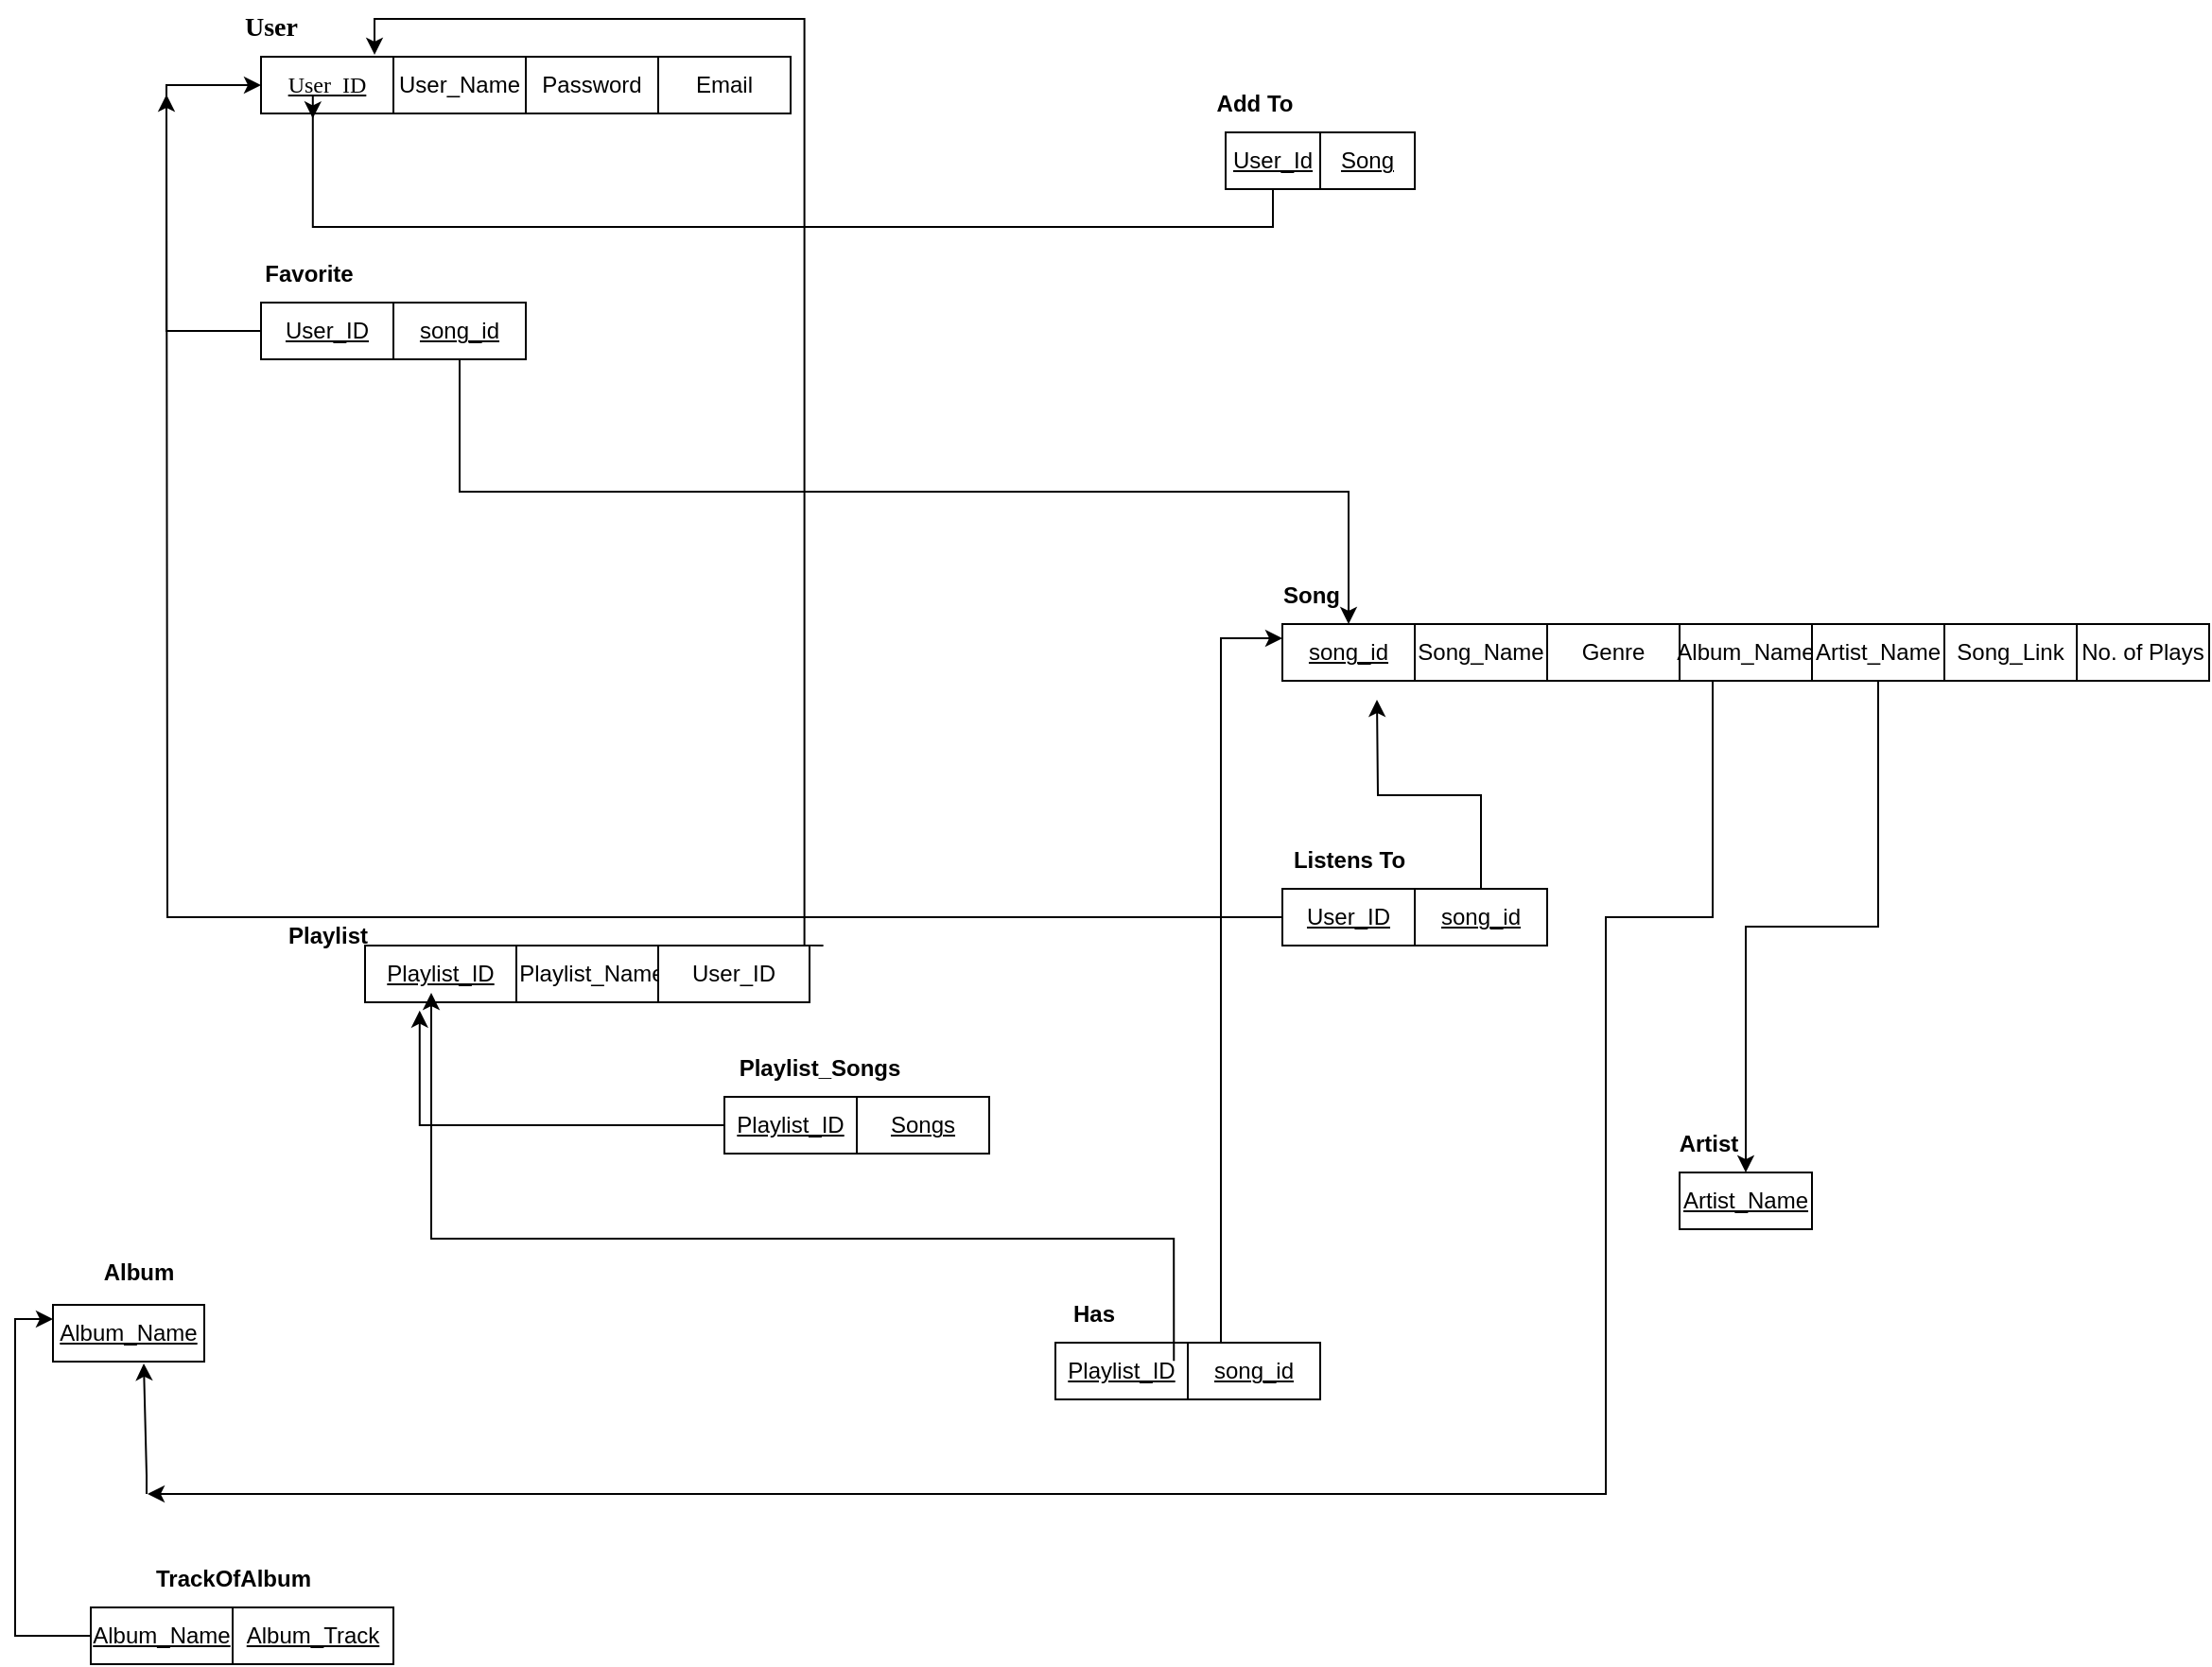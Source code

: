 <mxfile version="22.1.7" type="device">
  <diagram id="R2lEEEUBdFMjLlhIrx00" name="Page-1">
    <mxGraphModel dx="1938" dy="1013" grid="1" gridSize="10" guides="1" tooltips="1" connect="1" arrows="1" fold="1" page="1" pageScale="1" pageWidth="1200" pageHeight="1920" math="0" shadow="0" extFonts="Permanent Marker^https://fonts.googleapis.com/css?family=Permanent+Marker">
      <root>
        <mxCell id="0" />
        <mxCell id="1" parent="0" />
        <mxCell id="sWb-kKHQS2T5jUIIVBgP-8" value="&lt;font face=&quot;Times New Roman&quot;&gt;&lt;u&gt;User_ID&lt;/u&gt;&lt;/font&gt;" style="rounded=0;whiteSpace=wrap;html=1;" parent="1" vertex="1">
          <mxGeometry x="160" y="270" width="70" height="30" as="geometry" />
        </mxCell>
        <mxCell id="sWb-kKHQS2T5jUIIVBgP-16" value="User_Name" style="rounded=0;whiteSpace=wrap;html=1;" parent="1" vertex="1">
          <mxGeometry x="230" y="270" width="70" height="30" as="geometry" />
        </mxCell>
        <mxCell id="sWb-kKHQS2T5jUIIVBgP-17" value="Password" style="rounded=0;whiteSpace=wrap;html=1;" parent="1" vertex="1">
          <mxGeometry x="300" y="270" width="70" height="30" as="geometry" />
        </mxCell>
        <mxCell id="sWb-kKHQS2T5jUIIVBgP-18" value="Email" style="rounded=0;whiteSpace=wrap;html=1;" parent="1" vertex="1">
          <mxGeometry x="370" y="270" width="70" height="30" as="geometry" />
        </mxCell>
        <mxCell id="sWb-kKHQS2T5jUIIVBgP-22" value="&lt;font style=&quot;font-size: 14px;&quot; face=&quot;Times New Roman&quot;&gt;&lt;b&gt;User&lt;/b&gt;&lt;/font&gt;" style="text;html=1;align=center;verticalAlign=middle;resizable=0;points=[];autosize=1;strokeColor=none;fillColor=none;" parent="1" vertex="1">
          <mxGeometry x="140" y="240" width="50" height="30" as="geometry" />
        </mxCell>
        <mxCell id="sWb-kKHQS2T5jUIIVBgP-33" style="edgeStyle=orthogonalEdgeStyle;rounded=0;orthogonalLoop=1;jettySize=auto;html=1;exitX=0;exitY=0.5;exitDx=0;exitDy=0;entryX=0;entryY=0.5;entryDx=0;entryDy=0;" parent="1" source="sWb-kKHQS2T5jUIIVBgP-23" target="sWb-kKHQS2T5jUIIVBgP-8" edge="1">
          <mxGeometry relative="1" as="geometry">
            <mxPoint x="80" y="280" as="targetPoint" />
            <Array as="points">
              <mxPoint x="110" y="415" />
              <mxPoint x="110" y="285" />
            </Array>
          </mxGeometry>
        </mxCell>
        <mxCell id="sWb-kKHQS2T5jUIIVBgP-23" value="&lt;u&gt;User_ID&lt;/u&gt;" style="rounded=0;whiteSpace=wrap;html=1;" parent="1" vertex="1">
          <mxGeometry x="160" y="400" width="70" height="30" as="geometry" />
        </mxCell>
        <mxCell id="sWb-kKHQS2T5jUIIVBgP-27" value="&lt;b&gt;Favorite&lt;/b&gt;" style="text;html=1;align=center;verticalAlign=middle;resizable=0;points=[];autosize=1;strokeColor=none;fillColor=none;" parent="1" vertex="1">
          <mxGeometry x="150" y="370" width="70" height="30" as="geometry" />
        </mxCell>
        <mxCell id="PeeJ0ZpU5edJUtMFXC9y-1" style="edgeStyle=orthogonalEdgeStyle;rounded=0;orthogonalLoop=1;jettySize=auto;html=1;exitX=0.5;exitY=1;exitDx=0;exitDy=0;" edge="1" parent="1" source="sWb-kKHQS2T5jUIIVBgP-37" target="sWb-kKHQS2T5jUIIVBgP-82">
          <mxGeometry relative="1" as="geometry" />
        </mxCell>
        <mxCell id="sWb-kKHQS2T5jUIIVBgP-37" value="&lt;u&gt;song_id&lt;/u&gt;" style="rounded=0;whiteSpace=wrap;html=1;" parent="1" vertex="1">
          <mxGeometry x="230" y="400" width="70" height="30" as="geometry" />
        </mxCell>
        <mxCell id="sWb-kKHQS2T5jUIIVBgP-49" value="&lt;u&gt;Playlist_ID&lt;/u&gt;" style="rounded=0;whiteSpace=wrap;html=1;" parent="1" vertex="1">
          <mxGeometry x="215" y="740" width="80" height="30" as="geometry" />
        </mxCell>
        <mxCell id="sWb-kKHQS2T5jUIIVBgP-51" value="Playlist_Name" style="rounded=0;whiteSpace=wrap;html=1;" parent="1" vertex="1">
          <mxGeometry x="295" y="740" width="80" height="30" as="geometry" />
        </mxCell>
        <mxCell id="sWb-kKHQS2T5jUIIVBgP-61" style="edgeStyle=orthogonalEdgeStyle;rounded=0;orthogonalLoop=1;jettySize=auto;html=1;exitX=1;exitY=0;exitDx=0;exitDy=0;entryX=0.61;entryY=-0.033;entryDx=0;entryDy=0;entryPerimeter=0;" parent="1" edge="1">
          <mxGeometry relative="1" as="geometry">
            <mxPoint x="220.0" y="268.95" as="targetPoint" />
            <mxPoint x="457.3" y="739.94" as="sourcePoint" />
            <Array as="points">
              <mxPoint x="447.3" y="739.94" />
              <mxPoint x="447.3" y="249.94" />
              <mxPoint x="220.3" y="249.94" />
            </Array>
          </mxGeometry>
        </mxCell>
        <mxCell id="sWb-kKHQS2T5jUIIVBgP-53" value="User_ID" style="rounded=0;whiteSpace=wrap;html=1;" parent="1" vertex="1">
          <mxGeometry x="370" y="740" width="80" height="30" as="geometry" />
        </mxCell>
        <mxCell id="sWb-kKHQS2T5jUIIVBgP-54" value="&lt;b&gt;Playlist&lt;/b&gt;" style="text;html=1;align=center;verticalAlign=middle;resizable=0;points=[];autosize=1;strokeColor=none;fillColor=none;" parent="1" vertex="1">
          <mxGeometry x="160" y="720" width="70" height="30" as="geometry" />
        </mxCell>
        <mxCell id="sWb-kKHQS2T5jUIIVBgP-80" value="Song_Name" style="whiteSpace=wrap;html=1;" parent="1" vertex="1">
          <mxGeometry x="770" y="570" width="70" height="30" as="geometry" />
        </mxCell>
        <mxCell id="sWb-kKHQS2T5jUIIVBgP-81" value="Genre" style="whiteSpace=wrap;html=1;" parent="1" vertex="1">
          <mxGeometry x="840" y="570" width="70" height="30" as="geometry" />
        </mxCell>
        <mxCell id="sWb-kKHQS2T5jUIIVBgP-82" value="&lt;u&gt;song_id&lt;/u&gt;" style="whiteSpace=wrap;html=1;" parent="1" vertex="1">
          <mxGeometry x="700" y="570" width="70" height="30" as="geometry" />
        </mxCell>
        <mxCell id="sWb-kKHQS2T5jUIIVBgP-83" value="&lt;b&gt;Song&lt;/b&gt;" style="text;html=1;align=center;verticalAlign=middle;resizable=0;points=[];autosize=1;strokeColor=none;fillColor=none;" parent="1" vertex="1">
          <mxGeometry x="690" y="540" width="50" height="30" as="geometry" />
        </mxCell>
        <mxCell id="sWb-kKHQS2T5jUIIVBgP-92" style="edgeStyle=orthogonalEdgeStyle;rounded=0;orthogonalLoop=1;jettySize=auto;html=1;exitX=0;exitY=0.5;exitDx=0;exitDy=0;" parent="1" source="sWb-kKHQS2T5jUIIVBgP-88" edge="1">
          <mxGeometry relative="1" as="geometry">
            <mxPoint x="110" y="290" as="targetPoint" />
          </mxGeometry>
        </mxCell>
        <mxCell id="sWb-kKHQS2T5jUIIVBgP-88" value="&lt;u&gt;User_ID&lt;/u&gt;" style="whiteSpace=wrap;html=1;" parent="1" vertex="1">
          <mxGeometry x="700" y="710" width="70" height="30" as="geometry" />
        </mxCell>
        <mxCell id="sWb-kKHQS2T5jUIIVBgP-91" style="edgeStyle=orthogonalEdgeStyle;rounded=0;orthogonalLoop=1;jettySize=auto;html=1;exitX=0.5;exitY=0;exitDx=0;exitDy=0;" parent="1" source="sWb-kKHQS2T5jUIIVBgP-89" edge="1">
          <mxGeometry relative="1" as="geometry">
            <mxPoint x="750" y="610" as="targetPoint" />
          </mxGeometry>
        </mxCell>
        <mxCell id="sWb-kKHQS2T5jUIIVBgP-89" value="&lt;u&gt;song_id&lt;/u&gt;" style="whiteSpace=wrap;html=1;" parent="1" vertex="1">
          <mxGeometry x="770" y="710" width="70" height="30" as="geometry" />
        </mxCell>
        <mxCell id="sWb-kKHQS2T5jUIIVBgP-90" value="&lt;b&gt;Listens To&lt;/b&gt;" style="text;html=1;align=center;verticalAlign=middle;resizable=0;points=[];autosize=1;strokeColor=none;fillColor=none;" parent="1" vertex="1">
          <mxGeometry x="695" y="680" width="80" height="30" as="geometry" />
        </mxCell>
        <mxCell id="sWb-kKHQS2T5jUIIVBgP-93" value="&lt;b&gt;Has&lt;/b&gt;" style="text;html=1;align=center;verticalAlign=middle;resizable=0;points=[];autosize=1;strokeColor=none;fillColor=none;" parent="1" vertex="1">
          <mxGeometry x="575" y="920" width="50" height="30" as="geometry" />
        </mxCell>
        <mxCell id="sWb-kKHQS2T5jUIIVBgP-95" value="&lt;u&gt;Playlist_ID&lt;/u&gt;" style="whiteSpace=wrap;html=1;" parent="1" vertex="1">
          <mxGeometry x="580" y="950" width="70" height="30" as="geometry" />
        </mxCell>
        <mxCell id="sWb-kKHQS2T5jUIIVBgP-105" style="edgeStyle=orthogonalEdgeStyle;rounded=0;orthogonalLoop=1;jettySize=auto;html=1;exitX=0.25;exitY=0;exitDx=0;exitDy=0;entryX=0;entryY=0.25;entryDx=0;entryDy=0;" parent="1" source="sWb-kKHQS2T5jUIIVBgP-96" target="sWb-kKHQS2T5jUIIVBgP-82" edge="1">
          <mxGeometry relative="1" as="geometry">
            <mxPoint x="670" y="937" as="sourcePoint" />
            <mxPoint x="667.5" y="572" as="targetPoint" />
            <Array as="points">
              <mxPoint x="668" y="578" />
            </Array>
          </mxGeometry>
        </mxCell>
        <mxCell id="sWb-kKHQS2T5jUIIVBgP-96" value="&lt;u&gt;song_id&lt;/u&gt;" style="whiteSpace=wrap;html=1;" parent="1" vertex="1">
          <mxGeometry x="650" y="950" width="70" height="30" as="geometry" />
        </mxCell>
        <mxCell id="sWb-kKHQS2T5jUIIVBgP-97" value="&lt;b&gt;Album&lt;br&gt;&lt;br&gt;&lt;/b&gt;" style="text;html=1;align=center;verticalAlign=middle;resizable=0;points=[];autosize=1;strokeColor=none;fillColor=none;" parent="1" vertex="1">
          <mxGeometry x="65" y="900" width="60" height="40" as="geometry" />
        </mxCell>
        <mxCell id="sWb-kKHQS2T5jUIIVBgP-98" value="&lt;u&gt;Album_Name&lt;/u&gt;" style="whiteSpace=wrap;html=1;" parent="1" vertex="1">
          <mxGeometry x="50" y="930" width="80" height="30" as="geometry" />
        </mxCell>
        <mxCell id="WUZw7QtQylaXrKw1nTfn-1" style="edgeStyle=orthogonalEdgeStyle;rounded=0;orthogonalLoop=1;jettySize=auto;html=1;exitX=0.25;exitY=1;exitDx=0;exitDy=0;" parent="1" source="sWb-kKHQS2T5jUIIVBgP-100" edge="1">
          <mxGeometry relative="1" as="geometry">
            <mxPoint x="100" y="1030" as="targetPoint" />
            <Array as="points">
              <mxPoint x="928" y="725" />
              <mxPoint x="871" y="725" />
            </Array>
          </mxGeometry>
        </mxCell>
        <mxCell id="sWb-kKHQS2T5jUIIVBgP-100" value="Album_Name" style="whiteSpace=wrap;html=1;" parent="1" vertex="1">
          <mxGeometry x="910" y="570" width="70" height="30" as="geometry" />
        </mxCell>
        <mxCell id="sWb-kKHQS2T5jUIIVBgP-103" style="edgeStyle=orthogonalEdgeStyle;rounded=0;orthogonalLoop=1;jettySize=auto;html=1;exitX=0;exitY=0.5;exitDx=0;exitDy=0;entryX=0.842;entryY=1.011;entryDx=0;entryDy=0;entryPerimeter=0;" parent="1" edge="1">
          <mxGeometry relative="1" as="geometry">
            <mxPoint x="642.64" y="959.67" as="sourcePoint" />
            <mxPoint x="250.0" y="765.0" as="targetPoint" />
            <Array as="points">
              <mxPoint x="642.64" y="895" />
              <mxPoint x="249.64" y="895" />
            </Array>
          </mxGeometry>
        </mxCell>
        <mxCell id="sWb-kKHQS2T5jUIIVBgP-107" value="&lt;b&gt;TrackOfAlbum&lt;/b&gt;" style="text;html=1;align=center;verticalAlign=middle;resizable=0;points=[];autosize=1;strokeColor=none;fillColor=none;" parent="1" vertex="1">
          <mxGeometry x="90" y="1060" width="110" height="30" as="geometry" />
        </mxCell>
        <mxCell id="9DAEks7qnri7isAqnfsU-3" style="edgeStyle=orthogonalEdgeStyle;rounded=0;orthogonalLoop=1;jettySize=auto;html=1;exitX=0;exitY=0.5;exitDx=0;exitDy=0;entryX=0;entryY=0.25;entryDx=0;entryDy=0;" parent="1" source="sWb-kKHQS2T5jUIIVBgP-110" target="sWb-kKHQS2T5jUIIVBgP-98" edge="1">
          <mxGeometry relative="1" as="geometry" />
        </mxCell>
        <mxCell id="sWb-kKHQS2T5jUIIVBgP-110" value="&lt;u&gt;Album_Name&lt;/u&gt;" style="whiteSpace=wrap;html=1;" parent="1" vertex="1">
          <mxGeometry x="70" y="1090" width="75" height="30" as="geometry" />
        </mxCell>
        <mxCell id="sWb-kKHQS2T5jUIIVBgP-111" value="&lt;u&gt;Album_Track&lt;/u&gt;" style="whiteSpace=wrap;html=1;" parent="1" vertex="1">
          <mxGeometry x="145" y="1090" width="85" height="30" as="geometry" />
        </mxCell>
        <mxCell id="sWb-kKHQS2T5jUIIVBgP-120" style="edgeStyle=orthogonalEdgeStyle;rounded=0;orthogonalLoop=1;jettySize=auto;html=1;exitX=0.5;exitY=1;exitDx=0;exitDy=0;entryX=0.5;entryY=0;entryDx=0;entryDy=0;" parent="1" source="sWb-kKHQS2T5jUIIVBgP-116" target="sWb-kKHQS2T5jUIIVBgP-118" edge="1">
          <mxGeometry relative="1" as="geometry" />
        </mxCell>
        <mxCell id="sWb-kKHQS2T5jUIIVBgP-116" value="Artist_Name" style="whiteSpace=wrap;html=1;" parent="1" vertex="1">
          <mxGeometry x="980" y="570" width="70" height="30" as="geometry" />
        </mxCell>
        <mxCell id="sWb-kKHQS2T5jUIIVBgP-117" value="&lt;b&gt;Artist&lt;br&gt;&lt;/b&gt;" style="text;html=1;align=center;verticalAlign=middle;resizable=0;points=[];autosize=1;strokeColor=none;fillColor=none;" parent="1" vertex="1">
          <mxGeometry x="900" y="830" width="50" height="30" as="geometry" />
        </mxCell>
        <mxCell id="sWb-kKHQS2T5jUIIVBgP-118" value="&lt;u&gt;Artist_Name&lt;/u&gt;" style="whiteSpace=wrap;html=1;" parent="1" vertex="1">
          <mxGeometry x="910" y="860" width="70" height="30" as="geometry" />
        </mxCell>
        <mxCell id="WUZw7QtQylaXrKw1nTfn-7" value="" style="endArrow=classic;html=1;rounded=0;entryX=0.6;entryY=1.033;entryDx=0;entryDy=0;entryPerimeter=0;" parent="1" target="sWb-kKHQS2T5jUIIVBgP-98" edge="1">
          <mxGeometry width="50" height="50" relative="1" as="geometry">
            <mxPoint x="99.5" y="1030" as="sourcePoint" />
            <mxPoint x="100" y="970" as="targetPoint" />
            <Array as="points">
              <mxPoint x="99.5" y="1020" />
            </Array>
          </mxGeometry>
        </mxCell>
        <mxCell id="r94kBz4S62Lv9Xiqc5oJ-1" value="Song_Link" style="whiteSpace=wrap;html=1;" parent="1" vertex="1">
          <mxGeometry x="1050" y="570" width="70" height="30" as="geometry" />
        </mxCell>
        <mxCell id="-1qZ9hIkbsyn-RDzOdcl-16" value="&lt;u&gt;Playlist_ID&lt;/u&gt;" style="whiteSpace=wrap;html=1;" parent="1" vertex="1">
          <mxGeometry x="405" y="820" width="70" height="30" as="geometry" />
        </mxCell>
        <mxCell id="-1qZ9hIkbsyn-RDzOdcl-17" value="&lt;u&gt;Songs&lt;/u&gt;" style="whiteSpace=wrap;html=1;" parent="1" vertex="1">
          <mxGeometry x="475" y="820" width="70" height="30" as="geometry" />
        </mxCell>
        <mxCell id="-1qZ9hIkbsyn-RDzOdcl-18" value="&lt;b&gt;Playlist_Songs&lt;/b&gt;" style="text;html=1;align=center;verticalAlign=middle;resizable=0;points=[];autosize=1;strokeColor=none;fillColor=none;" parent="1" vertex="1">
          <mxGeometry x="400" y="790" width="110" height="30" as="geometry" />
        </mxCell>
        <mxCell id="-1qZ9hIkbsyn-RDzOdcl-19" style="edgeStyle=orthogonalEdgeStyle;rounded=0;orthogonalLoop=1;jettySize=auto;html=1;exitX=0;exitY=0.5;exitDx=0;exitDy=0;entryX=0.361;entryY=1.145;entryDx=0;entryDy=0;entryPerimeter=0;" parent="1" source="-1qZ9hIkbsyn-RDzOdcl-16" target="sWb-kKHQS2T5jUIIVBgP-49" edge="1">
          <mxGeometry relative="1" as="geometry" />
        </mxCell>
        <mxCell id="iLQyV9OwPtza468pZGUJ-1" value="&lt;u&gt;User_Id&lt;/u&gt;" style="whiteSpace=wrap;html=1;" parent="1" vertex="1">
          <mxGeometry x="670" y="310" width="50" height="30" as="geometry" />
        </mxCell>
        <mxCell id="iLQyV9OwPtza468pZGUJ-4" value="&lt;u&gt;Song&lt;/u&gt;" style="whiteSpace=wrap;html=1;" parent="1" vertex="1">
          <mxGeometry x="720" y="310" width="50" height="30" as="geometry" />
        </mxCell>
        <mxCell id="iLQyV9OwPtza468pZGUJ-5" value="&lt;b&gt;Add To&lt;/b&gt;" style="text;html=1;align=center;verticalAlign=middle;resizable=0;points=[];autosize=1;strokeColor=none;fillColor=none;" parent="1" vertex="1">
          <mxGeometry x="655" y="280" width="60" height="30" as="geometry" />
        </mxCell>
        <mxCell id="iLQyV9OwPtza468pZGUJ-7" style="edgeStyle=orthogonalEdgeStyle;rounded=0;orthogonalLoop=1;jettySize=auto;html=1;exitX=0.5;exitY=1;exitDx=0;exitDy=0;entryX=0.391;entryY=1.089;entryDx=0;entryDy=0;entryPerimeter=0;" parent="1" source="iLQyV9OwPtza468pZGUJ-1" target="sWb-kKHQS2T5jUIIVBgP-8" edge="1">
          <mxGeometry relative="1" as="geometry" />
        </mxCell>
        <mxCell id="k-tlxKpL8NfUxRgSEZXc-1" value="No. of Plays" style="whiteSpace=wrap;html=1;" parent="1" vertex="1">
          <mxGeometry x="1120" y="570" width="70" height="30" as="geometry" />
        </mxCell>
      </root>
    </mxGraphModel>
  </diagram>
</mxfile>
